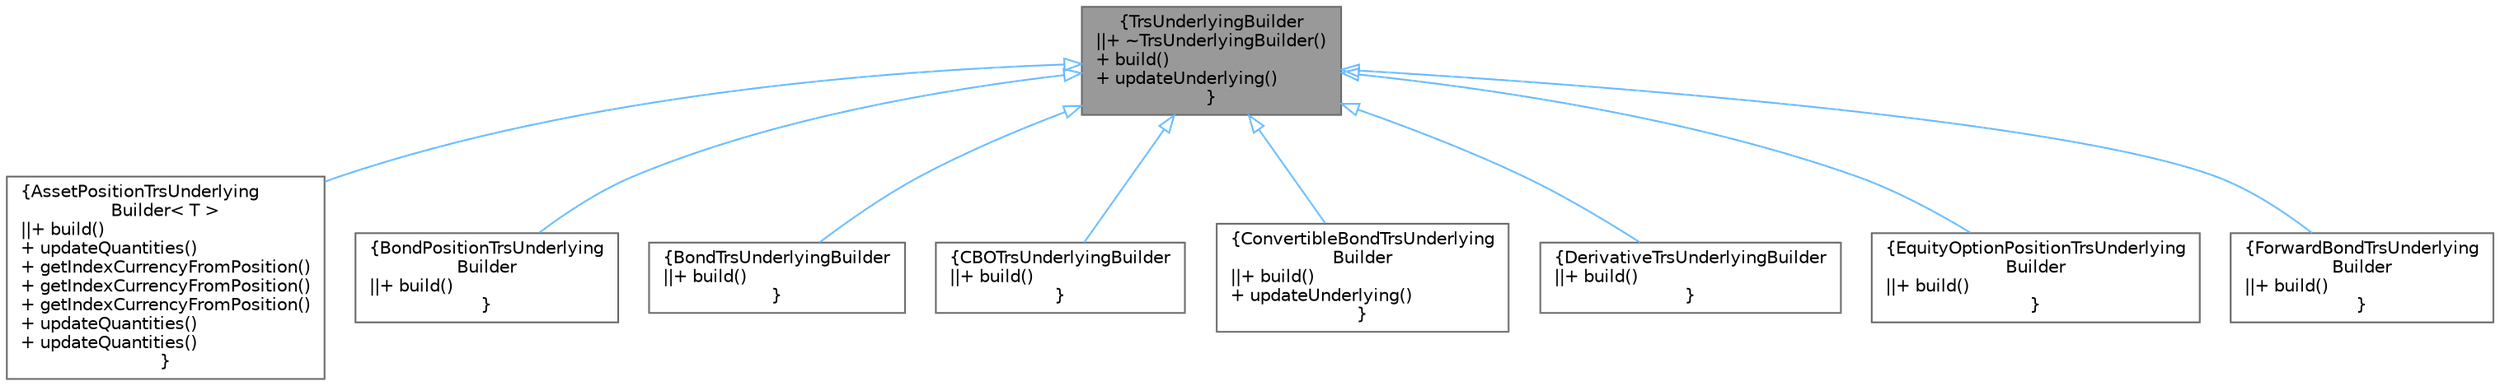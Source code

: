 digraph "TrsUnderlyingBuilder"
{
 // INTERACTIVE_SVG=YES
 // LATEX_PDF_SIZE
  bgcolor="transparent";
  edge [fontname=Helvetica,fontsize=10,labelfontname=Helvetica,labelfontsize=10];
  node [fontname=Helvetica,fontsize=10,shape=box,height=0.2,width=0.4];
  Node1 [label="{TrsUnderlyingBuilder\n||+ ~TrsUnderlyingBuilder()\l+ build()\l+ updateUnderlying()\l}",height=0.2,width=0.4,color="gray40", fillcolor="grey60", style="filled", fontcolor="black",tooltip=" "];
  Node1 -> Node2 [dir="back",color="steelblue1",style="solid",arrowtail="onormal"];
  Node2 [label="{AssetPositionTrsUnderlying\lBuilder\< T \>\n||+ build()\l+ updateQuantities()\l+ getIndexCurrencyFromPosition()\l+ getIndexCurrencyFromPosition()\l+ getIndexCurrencyFromPosition()\l+ updateQuantities()\l+ updateQuantities()\l}",height=0.2,width=0.4,color="gray40", fillcolor="white", style="filled",URL="$structore_1_1data_1_1_asset_position_trs_underlying_builder.html",tooltip=" "];
  Node1 -> Node3 [dir="back",color="steelblue1",style="solid",arrowtail="onormal"];
  Node3 [label="{BondPositionTrsUnderlying\lBuilder\n||+ build()\l}",height=0.2,width=0.4,color="gray40", fillcolor="white", style="filled",URL="$structore_1_1data_1_1_bond_position_trs_underlying_builder.html",tooltip=" "];
  Node1 -> Node4 [dir="back",color="steelblue1",style="solid",arrowtail="onormal"];
  Node4 [label="{BondTrsUnderlyingBuilder\n||+ build()\l}",height=0.2,width=0.4,color="gray40", fillcolor="white", style="filled",URL="$structore_1_1data_1_1_bond_trs_underlying_builder.html",tooltip=" "];
  Node1 -> Node5 [dir="back",color="steelblue1",style="solid",arrowtail="onormal"];
  Node5 [label="{CBOTrsUnderlyingBuilder\n||+ build()\l}",height=0.2,width=0.4,color="gray40", fillcolor="white", style="filled",URL="$structore_1_1data_1_1_c_b_o_trs_underlying_builder.html",tooltip=" "];
  Node1 -> Node6 [dir="back",color="steelblue1",style="solid",arrowtail="onormal"];
  Node6 [label="{ConvertibleBondTrsUnderlying\lBuilder\n||+ build()\l+ updateUnderlying()\l}",height=0.2,width=0.4,color="gray40", fillcolor="white", style="filled",URL="$structore_1_1data_1_1_convertible_bond_trs_underlying_builder.html",tooltip=" "];
  Node1 -> Node7 [dir="back",color="steelblue1",style="solid",arrowtail="onormal"];
  Node7 [label="{DerivativeTrsUnderlyingBuilder\n||+ build()\l}",height=0.2,width=0.4,color="gray40", fillcolor="white", style="filled",URL="$structore_1_1data_1_1_derivative_trs_underlying_builder.html",tooltip=" "];
  Node1 -> Node8 [dir="back",color="steelblue1",style="solid",arrowtail="onormal"];
  Node8 [label="{EquityOptionPositionTrsUnderlying\lBuilder\n||+ build()\l}",height=0.2,width=0.4,color="gray40", fillcolor="white", style="filled",URL="$structore_1_1data_1_1_equity_option_position_trs_underlying_builder.html",tooltip=" "];
  Node1 -> Node9 [dir="back",color="steelblue1",style="solid",arrowtail="onormal"];
  Node9 [label="{ForwardBondTrsUnderlying\lBuilder\n||+ build()\l}",height=0.2,width=0.4,color="gray40", fillcolor="white", style="filled",URL="$structore_1_1data_1_1_forward_bond_trs_underlying_builder.html",tooltip=" "];
}
